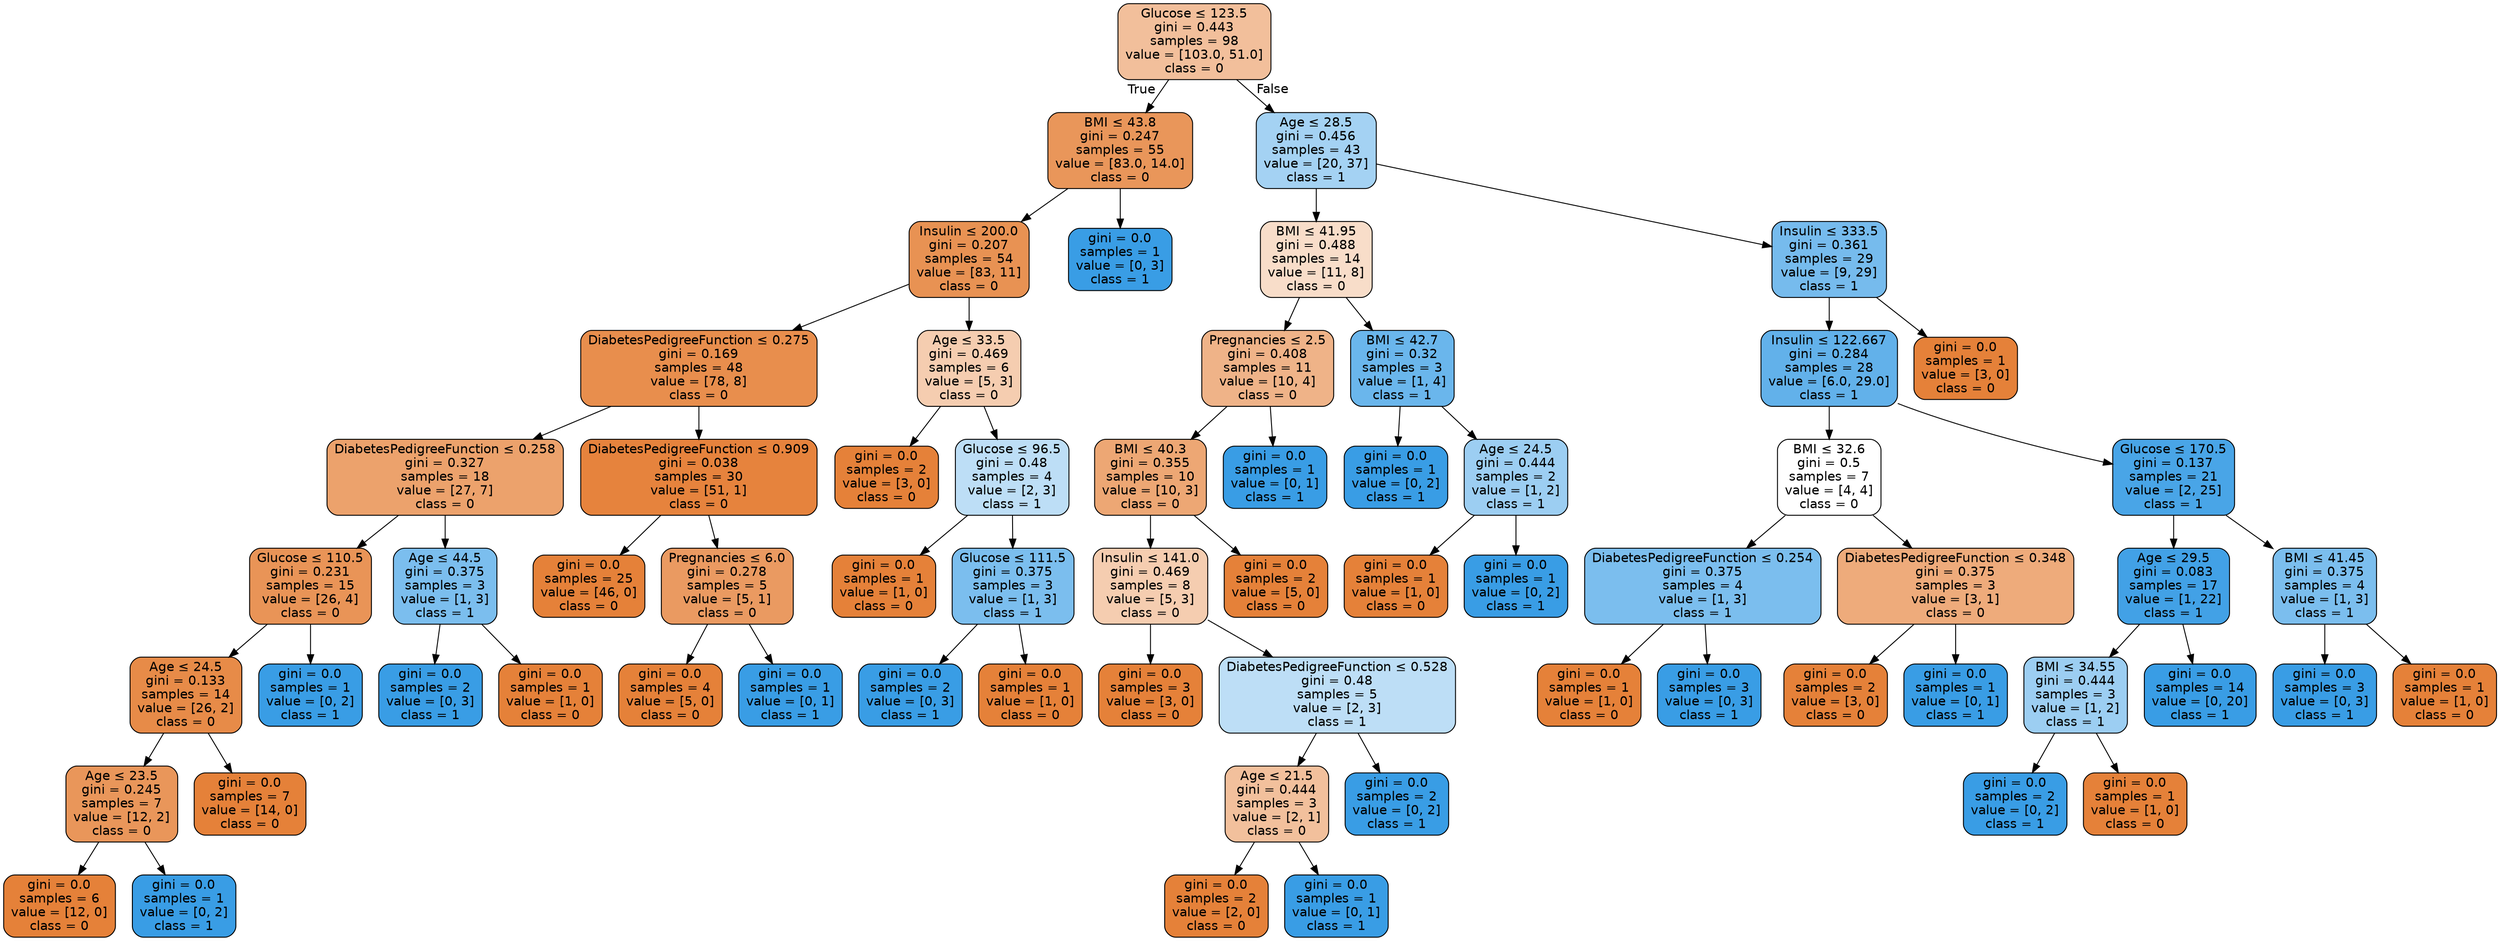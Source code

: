 digraph Tree {
node [shape=box, style="filled, rounded", color="black", fontname="helvetica"] ;
edge [fontname="helvetica"] ;
0 [label=<Glucose &le; 123.5<br/>gini = 0.443<br/>samples = 98<br/>value = [103.0, 51.0]<br/>class = 0>, fillcolor="#f2bf9b"] ;
1 [label=<BMI &le; 43.8<br/>gini = 0.247<br/>samples = 55<br/>value = [83.0, 14.0]<br/>class = 0>, fillcolor="#e9965a"] ;
0 -> 1 [labeldistance=2.5, labelangle=45, headlabel="True"] ;
2 [label=<Insulin &le; 200.0<br/>gini = 0.207<br/>samples = 54<br/>value = [83, 11]<br/>class = 0>, fillcolor="#e89253"] ;
1 -> 2 ;
3 [label=<DiabetesPedigreeFunction &le; 0.275<br/>gini = 0.169<br/>samples = 48<br/>value = [78, 8]<br/>class = 0>, fillcolor="#e88e4d"] ;
2 -> 3 ;
4 [label=<DiabetesPedigreeFunction &le; 0.258<br/>gini = 0.327<br/>samples = 18<br/>value = [27, 7]<br/>class = 0>, fillcolor="#eca26c"] ;
3 -> 4 ;
5 [label=<Glucose &le; 110.5<br/>gini = 0.231<br/>samples = 15<br/>value = [26, 4]<br/>class = 0>, fillcolor="#e99457"] ;
4 -> 5 ;
6 [label=<Age &le; 24.5<br/>gini = 0.133<br/>samples = 14<br/>value = [26, 2]<br/>class = 0>, fillcolor="#e78b48"] ;
5 -> 6 ;
7 [label=<Age &le; 23.5<br/>gini = 0.245<br/>samples = 7<br/>value = [12, 2]<br/>class = 0>, fillcolor="#e9965a"] ;
6 -> 7 ;
8 [label=<gini = 0.0<br/>samples = 6<br/>value = [12, 0]<br/>class = 0>, fillcolor="#e58139"] ;
7 -> 8 ;
9 [label=<gini = 0.0<br/>samples = 1<br/>value = [0, 2]<br/>class = 1>, fillcolor="#399de5"] ;
7 -> 9 ;
10 [label=<gini = 0.0<br/>samples = 7<br/>value = [14, 0]<br/>class = 0>, fillcolor="#e58139"] ;
6 -> 10 ;
11 [label=<gini = 0.0<br/>samples = 1<br/>value = [0, 2]<br/>class = 1>, fillcolor="#399de5"] ;
5 -> 11 ;
12 [label=<Age &le; 44.5<br/>gini = 0.375<br/>samples = 3<br/>value = [1, 3]<br/>class = 1>, fillcolor="#7bbeee"] ;
4 -> 12 ;
13 [label=<gini = 0.0<br/>samples = 2<br/>value = [0, 3]<br/>class = 1>, fillcolor="#399de5"] ;
12 -> 13 ;
14 [label=<gini = 0.0<br/>samples = 1<br/>value = [1, 0]<br/>class = 0>, fillcolor="#e58139"] ;
12 -> 14 ;
15 [label=<DiabetesPedigreeFunction &le; 0.909<br/>gini = 0.038<br/>samples = 30<br/>value = [51, 1]<br/>class = 0>, fillcolor="#e6833d"] ;
3 -> 15 ;
16 [label=<gini = 0.0<br/>samples = 25<br/>value = [46, 0]<br/>class = 0>, fillcolor="#e58139"] ;
15 -> 16 ;
17 [label=<Pregnancies &le; 6.0<br/>gini = 0.278<br/>samples = 5<br/>value = [5, 1]<br/>class = 0>, fillcolor="#ea9a61"] ;
15 -> 17 ;
18 [label=<gini = 0.0<br/>samples = 4<br/>value = [5, 0]<br/>class = 0>, fillcolor="#e58139"] ;
17 -> 18 ;
19 [label=<gini = 0.0<br/>samples = 1<br/>value = [0, 1]<br/>class = 1>, fillcolor="#399de5"] ;
17 -> 19 ;
20 [label=<Age &le; 33.5<br/>gini = 0.469<br/>samples = 6<br/>value = [5, 3]<br/>class = 0>, fillcolor="#f5cdb0"] ;
2 -> 20 ;
21 [label=<gini = 0.0<br/>samples = 2<br/>value = [3, 0]<br/>class = 0>, fillcolor="#e58139"] ;
20 -> 21 ;
22 [label=<Glucose &le; 96.5<br/>gini = 0.48<br/>samples = 4<br/>value = [2, 3]<br/>class = 1>, fillcolor="#bddef6"] ;
20 -> 22 ;
23 [label=<gini = 0.0<br/>samples = 1<br/>value = [1, 0]<br/>class = 0>, fillcolor="#e58139"] ;
22 -> 23 ;
24 [label=<Glucose &le; 111.5<br/>gini = 0.375<br/>samples = 3<br/>value = [1, 3]<br/>class = 1>, fillcolor="#7bbeee"] ;
22 -> 24 ;
25 [label=<gini = 0.0<br/>samples = 2<br/>value = [0, 3]<br/>class = 1>, fillcolor="#399de5"] ;
24 -> 25 ;
26 [label=<gini = 0.0<br/>samples = 1<br/>value = [1, 0]<br/>class = 0>, fillcolor="#e58139"] ;
24 -> 26 ;
27 [label=<gini = 0.0<br/>samples = 1<br/>value = [0, 3]<br/>class = 1>, fillcolor="#399de5"] ;
1 -> 27 ;
28 [label=<Age &le; 28.5<br/>gini = 0.456<br/>samples = 43<br/>value = [20, 37]<br/>class = 1>, fillcolor="#a4d2f3"] ;
0 -> 28 [labeldistance=2.5, labelangle=-45, headlabel="False"] ;
29 [label=<BMI &le; 41.95<br/>gini = 0.488<br/>samples = 14<br/>value = [11, 8]<br/>class = 0>, fillcolor="#f8ddc9"] ;
28 -> 29 ;
30 [label=<Pregnancies &le; 2.5<br/>gini = 0.408<br/>samples = 11<br/>value = [10, 4]<br/>class = 0>, fillcolor="#efb388"] ;
29 -> 30 ;
31 [label=<BMI &le; 40.3<br/>gini = 0.355<br/>samples = 10<br/>value = [10, 3]<br/>class = 0>, fillcolor="#eda774"] ;
30 -> 31 ;
32 [label=<Insulin &le; 141.0<br/>gini = 0.469<br/>samples = 8<br/>value = [5, 3]<br/>class = 0>, fillcolor="#f5cdb0"] ;
31 -> 32 ;
33 [label=<gini = 0.0<br/>samples = 3<br/>value = [3, 0]<br/>class = 0>, fillcolor="#e58139"] ;
32 -> 33 ;
34 [label=<DiabetesPedigreeFunction &le; 0.528<br/>gini = 0.48<br/>samples = 5<br/>value = [2, 3]<br/>class = 1>, fillcolor="#bddef6"] ;
32 -> 34 ;
35 [label=<Age &le; 21.5<br/>gini = 0.444<br/>samples = 3<br/>value = [2, 1]<br/>class = 0>, fillcolor="#f2c09c"] ;
34 -> 35 ;
36 [label=<gini = 0.0<br/>samples = 2<br/>value = [2, 0]<br/>class = 0>, fillcolor="#e58139"] ;
35 -> 36 ;
37 [label=<gini = 0.0<br/>samples = 1<br/>value = [0, 1]<br/>class = 1>, fillcolor="#399de5"] ;
35 -> 37 ;
38 [label=<gini = 0.0<br/>samples = 2<br/>value = [0, 2]<br/>class = 1>, fillcolor="#399de5"] ;
34 -> 38 ;
39 [label=<gini = 0.0<br/>samples = 2<br/>value = [5, 0]<br/>class = 0>, fillcolor="#e58139"] ;
31 -> 39 ;
40 [label=<gini = 0.0<br/>samples = 1<br/>value = [0, 1]<br/>class = 1>, fillcolor="#399de5"] ;
30 -> 40 ;
41 [label=<BMI &le; 42.7<br/>gini = 0.32<br/>samples = 3<br/>value = [1, 4]<br/>class = 1>, fillcolor="#6ab6ec"] ;
29 -> 41 ;
42 [label=<gini = 0.0<br/>samples = 1<br/>value = [0, 2]<br/>class = 1>, fillcolor="#399de5"] ;
41 -> 42 ;
43 [label=<Age &le; 24.5<br/>gini = 0.444<br/>samples = 2<br/>value = [1, 2]<br/>class = 1>, fillcolor="#9ccef2"] ;
41 -> 43 ;
44 [label=<gini = 0.0<br/>samples = 1<br/>value = [1, 0]<br/>class = 0>, fillcolor="#e58139"] ;
43 -> 44 ;
45 [label=<gini = 0.0<br/>samples = 1<br/>value = [0, 2]<br/>class = 1>, fillcolor="#399de5"] ;
43 -> 45 ;
46 [label=<Insulin &le; 333.5<br/>gini = 0.361<br/>samples = 29<br/>value = [9, 29]<br/>class = 1>, fillcolor="#76bbed"] ;
28 -> 46 ;
47 [label=<Insulin &le; 122.667<br/>gini = 0.284<br/>samples = 28<br/>value = [6.0, 29.0]<br/>class = 1>, fillcolor="#62b1ea"] ;
46 -> 47 ;
48 [label=<BMI &le; 32.6<br/>gini = 0.5<br/>samples = 7<br/>value = [4, 4]<br/>class = 0>, fillcolor="#ffffff"] ;
47 -> 48 ;
49 [label=<DiabetesPedigreeFunction &le; 0.254<br/>gini = 0.375<br/>samples = 4<br/>value = [1, 3]<br/>class = 1>, fillcolor="#7bbeee"] ;
48 -> 49 ;
50 [label=<gini = 0.0<br/>samples = 1<br/>value = [1, 0]<br/>class = 0>, fillcolor="#e58139"] ;
49 -> 50 ;
51 [label=<gini = 0.0<br/>samples = 3<br/>value = [0, 3]<br/>class = 1>, fillcolor="#399de5"] ;
49 -> 51 ;
52 [label=<DiabetesPedigreeFunction &le; 0.348<br/>gini = 0.375<br/>samples = 3<br/>value = [3, 1]<br/>class = 0>, fillcolor="#eeab7b"] ;
48 -> 52 ;
53 [label=<gini = 0.0<br/>samples = 2<br/>value = [3, 0]<br/>class = 0>, fillcolor="#e58139"] ;
52 -> 53 ;
54 [label=<gini = 0.0<br/>samples = 1<br/>value = [0, 1]<br/>class = 1>, fillcolor="#399de5"] ;
52 -> 54 ;
55 [label=<Glucose &le; 170.5<br/>gini = 0.137<br/>samples = 21<br/>value = [2, 25]<br/>class = 1>, fillcolor="#49a5e7"] ;
47 -> 55 ;
56 [label=<Age &le; 29.5<br/>gini = 0.083<br/>samples = 17<br/>value = [1, 22]<br/>class = 1>, fillcolor="#42a1e6"] ;
55 -> 56 ;
57 [label=<BMI &le; 34.55<br/>gini = 0.444<br/>samples = 3<br/>value = [1, 2]<br/>class = 1>, fillcolor="#9ccef2"] ;
56 -> 57 ;
58 [label=<gini = 0.0<br/>samples = 2<br/>value = [0, 2]<br/>class = 1>, fillcolor="#399de5"] ;
57 -> 58 ;
59 [label=<gini = 0.0<br/>samples = 1<br/>value = [1, 0]<br/>class = 0>, fillcolor="#e58139"] ;
57 -> 59 ;
60 [label=<gini = 0.0<br/>samples = 14<br/>value = [0, 20]<br/>class = 1>, fillcolor="#399de5"] ;
56 -> 60 ;
61 [label=<BMI &le; 41.45<br/>gini = 0.375<br/>samples = 4<br/>value = [1, 3]<br/>class = 1>, fillcolor="#7bbeee"] ;
55 -> 61 ;
62 [label=<gini = 0.0<br/>samples = 3<br/>value = [0, 3]<br/>class = 1>, fillcolor="#399de5"] ;
61 -> 62 ;
63 [label=<gini = 0.0<br/>samples = 1<br/>value = [1, 0]<br/>class = 0>, fillcolor="#e58139"] ;
61 -> 63 ;
64 [label=<gini = 0.0<br/>samples = 1<br/>value = [3, 0]<br/>class = 0>, fillcolor="#e58139"] ;
46 -> 64 ;
}